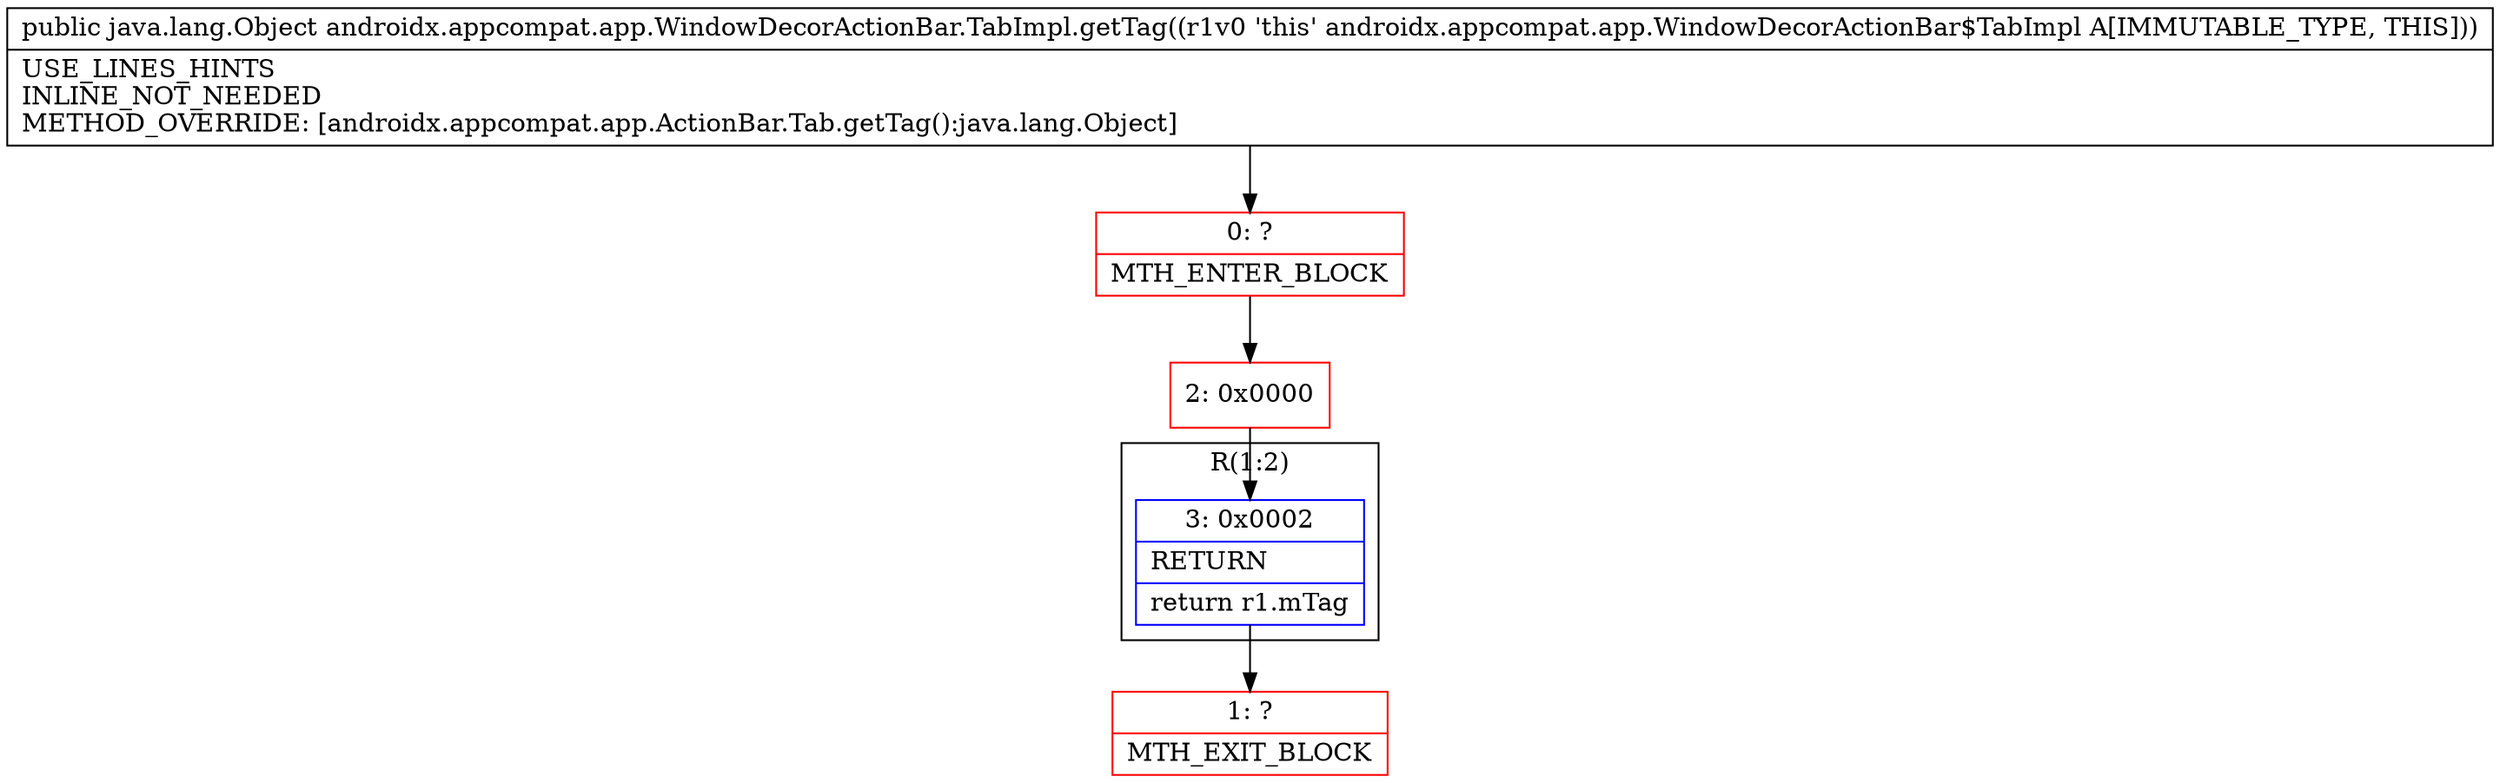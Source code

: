 digraph "CFG forandroidx.appcompat.app.WindowDecorActionBar.TabImpl.getTag()Ljava\/lang\/Object;" {
subgraph cluster_Region_1715755543 {
label = "R(1:2)";
node [shape=record,color=blue];
Node_3 [shape=record,label="{3\:\ 0x0002|RETURN\l|return r1.mTag\l}"];
}
Node_0 [shape=record,color=red,label="{0\:\ ?|MTH_ENTER_BLOCK\l}"];
Node_2 [shape=record,color=red,label="{2\:\ 0x0000}"];
Node_1 [shape=record,color=red,label="{1\:\ ?|MTH_EXIT_BLOCK\l}"];
MethodNode[shape=record,label="{public java.lang.Object androidx.appcompat.app.WindowDecorActionBar.TabImpl.getTag((r1v0 'this' androidx.appcompat.app.WindowDecorActionBar$TabImpl A[IMMUTABLE_TYPE, THIS]))  | USE_LINES_HINTS\lINLINE_NOT_NEEDED\lMETHOD_OVERRIDE: [androidx.appcompat.app.ActionBar.Tab.getTag():java.lang.Object]\l}"];
MethodNode -> Node_0;Node_3 -> Node_1;
Node_0 -> Node_2;
Node_2 -> Node_3;
}

